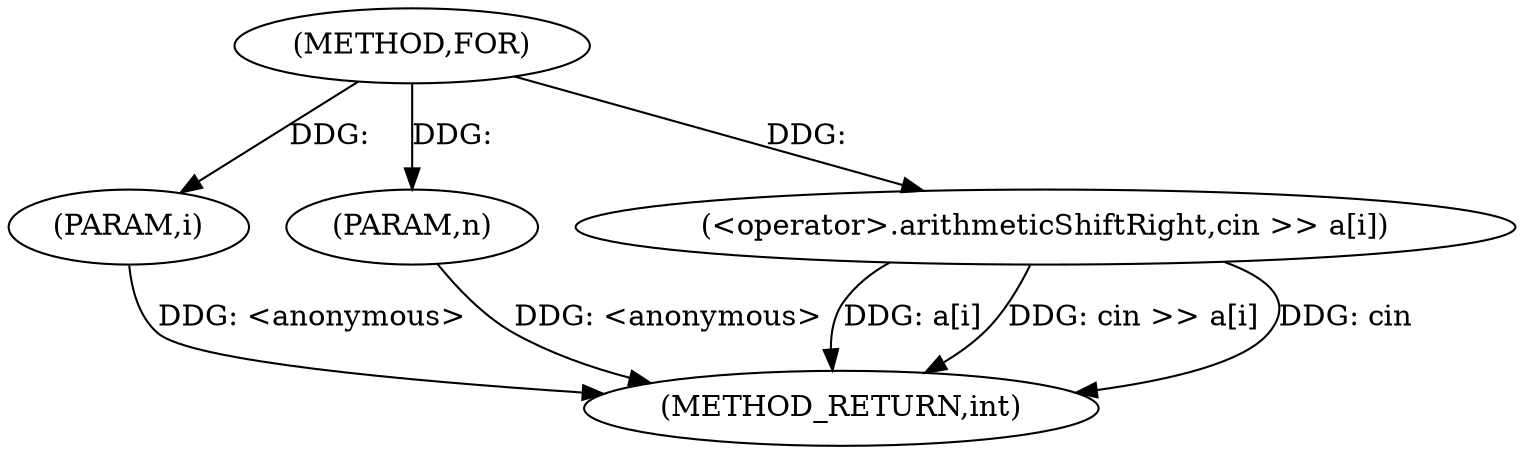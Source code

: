digraph "FOR" {  
"1000113" [label = "(METHOD,FOR)" ]
"1000122" [label = "(METHOD_RETURN,int)" ]
"1000114" [label = "(PARAM,i)" ]
"1000115" [label = "(PARAM,n)" ]
"1000117" [label = "(<operator>.arithmeticShiftRight,cin >> a[i])" ]
  "1000114" -> "1000122"  [ label = "DDG: <anonymous>"] 
  "1000115" -> "1000122"  [ label = "DDG: <anonymous>"] 
  "1000117" -> "1000122"  [ label = "DDG: a[i]"] 
  "1000117" -> "1000122"  [ label = "DDG: cin >> a[i]"] 
  "1000117" -> "1000122"  [ label = "DDG: cin"] 
  "1000113" -> "1000114"  [ label = "DDG: "] 
  "1000113" -> "1000115"  [ label = "DDG: "] 
  "1000113" -> "1000117"  [ label = "DDG: "] 
}
